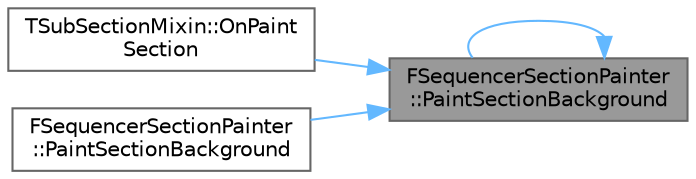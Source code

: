 digraph "FSequencerSectionPainter::PaintSectionBackground"
{
 // INTERACTIVE_SVG=YES
 // LATEX_PDF_SIZE
  bgcolor="transparent";
  edge [fontname=Helvetica,fontsize=10,labelfontname=Helvetica,labelfontsize=10];
  node [fontname=Helvetica,fontsize=10,shape=box,height=0.2,width=0.4];
  rankdir="RL";
  Node1 [id="Node000001",label="FSequencerSectionPainter\l::PaintSectionBackground",height=0.2,width=0.4,color="gray40", fillcolor="grey60", style="filled", fontcolor="black",tooltip="Paint the section background with the specified tint override."];
  Node1 -> Node2 [id="edge1_Node000001_Node000002",dir="back",color="steelblue1",style="solid",tooltip=" "];
  Node2 [id="Node000002",label="TSubSectionMixin::OnPaint\lSection",height=0.2,width=0.4,color="grey40", fillcolor="white", style="filled",URL="$db/d4f/classTSubSectionMixin.html#a94491c1b28f4c36a0d00d18767c486d0",tooltip="Called when the section should be painted."];
  Node1 -> Node3 [id="edge2_Node000001_Node000003",dir="back",color="steelblue1",style="solid",tooltip=" "];
  Node3 [id="Node000003",label="FSequencerSectionPainter\l::PaintSectionBackground",height=0.2,width=0.4,color="grey40", fillcolor="white", style="filled",URL="$d6/db4/classFSequencerSectionPainter.html#a937b9db96c92a28f31e9fa321df214fe",tooltip="Paint the section background with the tint stored on the track."];
  Node1 -> Node1 [id="edge3_Node000001_Node000001",dir="back",color="steelblue1",style="solid",tooltip=" "];
}
